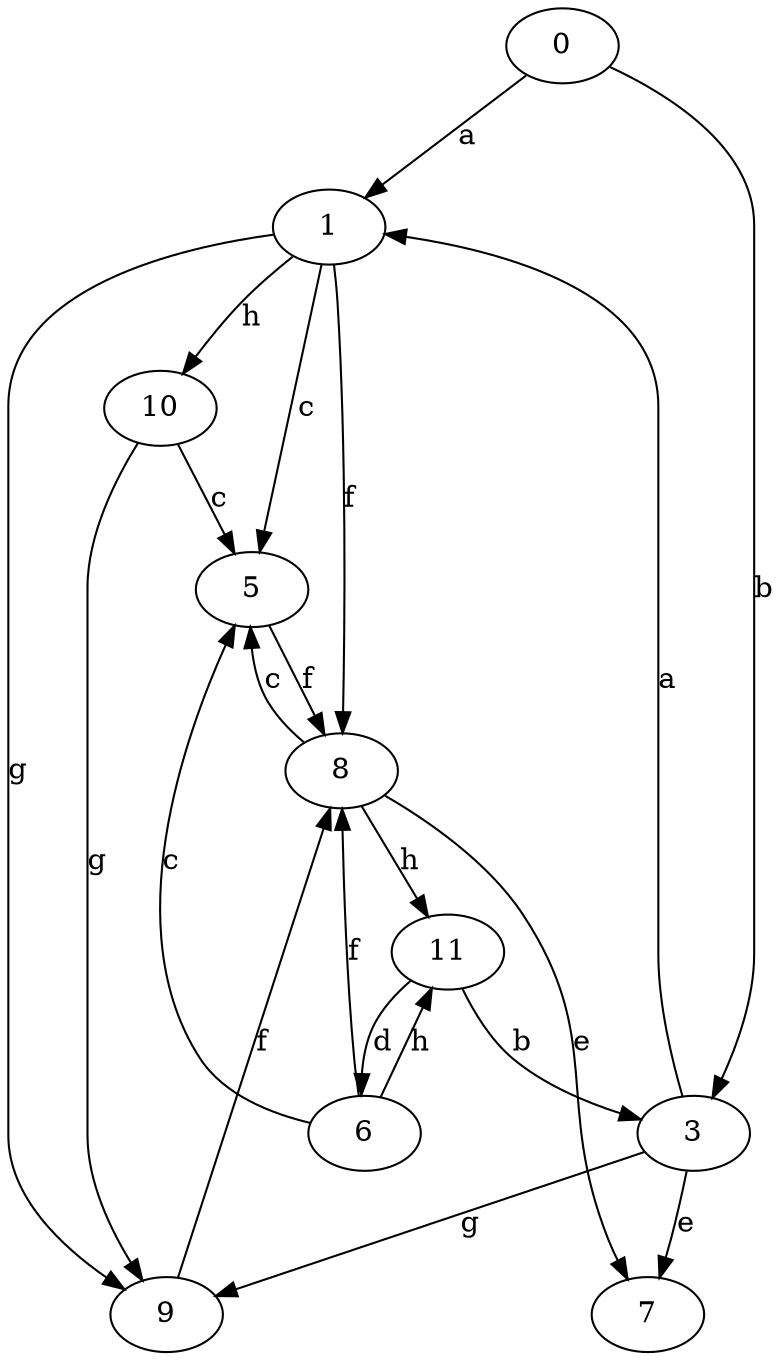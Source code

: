 strict digraph  {
0;
1;
3;
5;
6;
7;
8;
9;
10;
11;
0 -> 1  [label=a];
0 -> 3  [label=b];
1 -> 5  [label=c];
1 -> 8  [label=f];
1 -> 9  [label=g];
1 -> 10  [label=h];
3 -> 1  [label=a];
3 -> 7  [label=e];
3 -> 9  [label=g];
5 -> 8  [label=f];
6 -> 5  [label=c];
6 -> 8  [label=f];
6 -> 11  [label=h];
8 -> 5  [label=c];
8 -> 7  [label=e];
8 -> 11  [label=h];
9 -> 8  [label=f];
10 -> 5  [label=c];
10 -> 9  [label=g];
11 -> 3  [label=b];
11 -> 6  [label=d];
}
